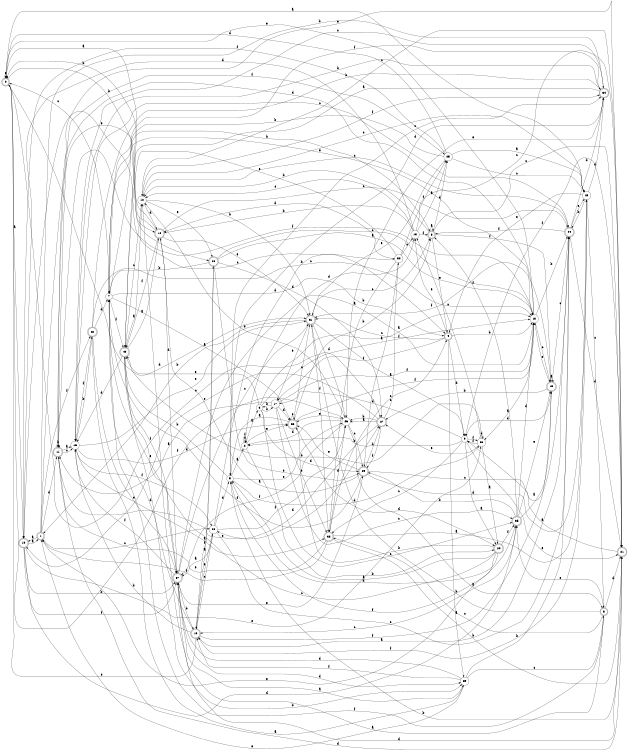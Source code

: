 digraph n33_7 {
__start0 [label="" shape="none"];

rankdir=LR;
size="8,5";

s0 [style="rounded,filled", color="black", fillcolor="white" shape="doublecircle", label="0"];
s1 [style="rounded,filled", color="black", fillcolor="white" shape="doublecircle", label="1"];
s2 [style="filled", color="black", fillcolor="white" shape="circle", label="2"];
s3 [style="rounded,filled", color="black", fillcolor="white" shape="doublecircle", label="3"];
s4 [style="rounded,filled", color="black", fillcolor="white" shape="doublecircle", label="4"];
s5 [style="filled", color="black", fillcolor="white" shape="circle", label="5"];
s6 [style="filled", color="black", fillcolor="white" shape="circle", label="6"];
s7 [style="filled", color="black", fillcolor="white" shape="circle", label="7"];
s8 [style="rounded,filled", color="black", fillcolor="white" shape="doublecircle", label="8"];
s9 [style="filled", color="black", fillcolor="white" shape="circle", label="9"];
s10 [style="rounded,filled", color="black", fillcolor="white" shape="doublecircle", label="10"];
s11 [style="rounded,filled", color="black", fillcolor="white" shape="doublecircle", label="11"];
s12 [style="filled", color="black", fillcolor="white" shape="circle", label="12"];
s13 [style="filled", color="black", fillcolor="white" shape="circle", label="13"];
s14 [style="rounded,filled", color="black", fillcolor="white" shape="doublecircle", label="14"];
s15 [style="rounded,filled", color="black", fillcolor="white" shape="doublecircle", label="15"];
s16 [style="filled", color="black", fillcolor="white" shape="circle", label="16"];
s17 [style="filled", color="black", fillcolor="white" shape="circle", label="17"];
s18 [style="filled", color="black", fillcolor="white" shape="circle", label="18"];
s19 [style="rounded,filled", color="black", fillcolor="white" shape="doublecircle", label="19"];
s20 [style="rounded,filled", color="black", fillcolor="white" shape="doublecircle", label="20"];
s21 [style="rounded,filled", color="black", fillcolor="white" shape="doublecircle", label="21"];
s22 [style="rounded,filled", color="black", fillcolor="white" shape="doublecircle", label="22"];
s23 [style="filled", color="black", fillcolor="white" shape="circle", label="23"];
s24 [style="rounded,filled", color="black", fillcolor="white" shape="doublecircle", label="24"];
s25 [style="filled", color="black", fillcolor="white" shape="circle", label="25"];
s26 [style="filled", color="black", fillcolor="white" shape="circle", label="26"];
s27 [style="rounded,filled", color="black", fillcolor="white" shape="doublecircle", label="27"];
s28 [style="rounded,filled", color="black", fillcolor="white" shape="doublecircle", label="28"];
s29 [style="rounded,filled", color="black", fillcolor="white" shape="doublecircle", label="29"];
s30 [style="filled", color="black", fillcolor="white" shape="circle", label="30"];
s31 [style="rounded,filled", color="black", fillcolor="white" shape="doublecircle", label="31"];
s32 [style="filled", color="black", fillcolor="white" shape="circle", label="32"];
s33 [style="rounded,filled", color="black", fillcolor="white" shape="doublecircle", label="33"];
s34 [style="rounded,filled", color="black", fillcolor="white" shape="doublecircle", label="34"];
s35 [style="rounded,filled", color="black", fillcolor="white" shape="doublecircle", label="35"];
s36 [style="rounded,filled", color="black", fillcolor="white" shape="doublecircle", label="36"];
s37 [style="rounded,filled", color="black", fillcolor="white" shape="doublecircle", label="37"];
s38 [style="filled", color="black", fillcolor="white" shape="circle", label="38"];
s39 [style="filled", color="black", fillcolor="white" shape="circle", label="39"];
s40 [style="rounded,filled", color="black", fillcolor="white" shape="doublecircle", label="40"];
s0 -> s19 [label="a"];
s0 -> s28 [label="b"];
s0 -> s27 [label="c"];
s0 -> s31 [label="d"];
s0 -> s0 [label="e"];
s0 -> s26 [label="f"];
s1 -> s19 [label="a"];
s1 -> s34 [label="b"];
s1 -> s30 [label="c"];
s1 -> s11 [label="d"];
s1 -> s14 [label="e"];
s1 -> s22 [label="f"];
s2 -> s6 [label="a"];
s2 -> s20 [label="b"];
s2 -> s2 [label="c"];
s2 -> s13 [label="d"];
s2 -> s36 [label="e"];
s2 -> s2 [label="f"];
s3 -> s12 [label="a"];
s3 -> s31 [label="b"];
s3 -> s33 [label="c"];
s3 -> s21 [label="d"];
s3 -> s35 [label="e"];
s3 -> s7 [label="f"];
s4 -> s39 [label="a"];
s4 -> s18 [label="b"];
s4 -> s31 [label="c"];
s4 -> s9 [label="d"];
s4 -> s13 [label="e"];
s4 -> s17 [label="f"];
s5 -> s2 [label="a"];
s5 -> s40 [label="b"];
s5 -> s34 [label="c"];
s5 -> s38 [label="d"];
s5 -> s26 [label="e"];
s5 -> s35 [label="f"];
s6 -> s18 [label="a"];
s6 -> s17 [label="b"];
s6 -> s35 [label="c"];
s6 -> s29 [label="d"];
s6 -> s40 [label="e"];
s6 -> s18 [label="f"];
s7 -> s36 [label="a"];
s7 -> s8 [label="b"];
s7 -> s0 [label="c"];
s7 -> s4 [label="d"];
s7 -> s18 [label="e"];
s7 -> s40 [label="f"];
s8 -> s8 [label="a"];
s8 -> s12 [label="b"];
s8 -> s21 [label="c"];
s8 -> s25 [label="d"];
s8 -> s4 [label="e"];
s8 -> s15 [label="f"];
s9 -> s20 [label="a"];
s9 -> s2 [label="b"];
s9 -> s33 [label="c"];
s9 -> s17 [label="d"];
s9 -> s21 [label="e"];
s9 -> s38 [label="f"];
s10 -> s28 [label="a"];
s10 -> s16 [label="b"];
s10 -> s30 [label="c"];
s10 -> s7 [label="d"];
s10 -> s0 [label="e"];
s10 -> s15 [label="f"];
s11 -> s16 [label="a"];
s11 -> s11 [label="b"];
s11 -> s16 [label="c"];
s11 -> s21 [label="d"];
s11 -> s27 [label="e"];
s11 -> s25 [label="f"];
s12 -> s40 [label="a"];
s12 -> s31 [label="b"];
s12 -> s23 [label="c"];
s12 -> s14 [label="d"];
s12 -> s28 [label="e"];
s12 -> s34 [label="f"];
s13 -> s25 [label="a"];
s13 -> s14 [label="b"];
s13 -> s21 [label="c"];
s13 -> s19 [label="d"];
s13 -> s12 [label="e"];
s13 -> s8 [label="f"];
s14 -> s0 [label="a"];
s14 -> s0 [label="b"];
s14 -> s24 [label="c"];
s14 -> s37 [label="d"];
s14 -> s31 [label="e"];
s14 -> s40 [label="f"];
s15 -> s15 [label="a"];
s15 -> s27 [label="b"];
s15 -> s24 [label="c"];
s15 -> s9 [label="d"];
s15 -> s18 [label="e"];
s15 -> s31 [label="f"];
s16 -> s33 [label="a"];
s16 -> s22 [label="b"];
s16 -> s24 [label="c"];
s16 -> s36 [label="d"];
s16 -> s31 [label="e"];
s16 -> s30 [label="f"];
s17 -> s11 [label="a"];
s17 -> s6 [label="b"];
s17 -> s35 [label="c"];
s17 -> s36 [label="d"];
s17 -> s33 [label="e"];
s17 -> s18 [label="f"];
s18 -> s38 [label="a"];
s18 -> s24 [label="b"];
s18 -> s15 [label="c"];
s18 -> s11 [label="d"];
s18 -> s0 [label="e"];
s18 -> s11 [label="f"];
s19 -> s1 [label="a"];
s19 -> s37 [label="b"];
s19 -> s4 [label="c"];
s19 -> s35 [label="d"];
s19 -> s38 [label="e"];
s19 -> s37 [label="f"];
s20 -> s5 [label="a"];
s20 -> s36 [label="b"];
s20 -> s7 [label="c"];
s20 -> s5 [label="d"];
s20 -> s1 [label="e"];
s20 -> s35 [label="f"];
s21 -> s9 [label="a"];
s21 -> s5 [label="b"];
s21 -> s12 [label="c"];
s21 -> s37 [label="d"];
s21 -> s11 [label="e"];
s21 -> s9 [label="f"];
s22 -> s39 [label="a"];
s22 -> s34 [label="b"];
s22 -> s18 [label="c"];
s22 -> s7 [label="d"];
s22 -> s37 [label="e"];
s22 -> s16 [label="f"];
s23 -> s0 [label="a"];
s23 -> s24 [label="b"];
s23 -> s3 [label="c"];
s23 -> s34 [label="d"];
s23 -> s4 [label="e"];
s23 -> s10 [label="f"];
s24 -> s10 [label="a"];
s24 -> s34 [label="b"];
s24 -> s12 [label="c"];
s24 -> s21 [label="d"];
s24 -> s23 [label="e"];
s24 -> s8 [label="f"];
s25 -> s23 [label="a"];
s25 -> s7 [label="b"];
s25 -> s23 [label="c"];
s25 -> s0 [label="d"];
s25 -> s31 [label="e"];
s25 -> s19 [label="f"];
s26 -> s3 [label="a"];
s26 -> s12 [label="b"];
s26 -> s29 [label="c"];
s26 -> s2 [label="d"];
s26 -> s36 [label="e"];
s26 -> s37 [label="f"];
s27 -> s26 [label="a"];
s27 -> s26 [label="b"];
s27 -> s32 [label="c"];
s27 -> s30 [label="d"];
s27 -> s19 [label="e"];
s27 -> s29 [label="f"];
s28 -> s18 [label="a"];
s28 -> s7 [label="b"];
s28 -> s18 [label="c"];
s28 -> s27 [label="d"];
s28 -> s29 [label="e"];
s28 -> s10 [label="f"];
s29 -> s14 [label="a"];
s29 -> s27 [label="b"];
s29 -> s24 [label="c"];
s29 -> s23 [label="d"];
s29 -> s36 [label="e"];
s29 -> s7 [label="f"];
s30 -> s37 [label="a"];
s30 -> s32 [label="b"];
s30 -> s24 [label="c"];
s30 -> s5 [label="d"];
s30 -> s10 [label="e"];
s30 -> s26 [label="f"];
s31 -> s9 [label="a"];
s31 -> s1 [label="b"];
s31 -> s8 [label="c"];
s31 -> s26 [label="d"];
s31 -> s17 [label="e"];
s31 -> s33 [label="f"];
s32 -> s29 [label="a"];
s32 -> s33 [label="b"];
s32 -> s13 [label="c"];
s32 -> s14 [label="d"];
s32 -> s40 [label="e"];
s32 -> s25 [label="f"];
s33 -> s23 [label="a"];
s33 -> s21 [label="b"];
s33 -> s4 [label="c"];
s33 -> s26 [label="d"];
s33 -> s11 [label="e"];
s33 -> s1 [label="f"];
s34 -> s40 [label="a"];
s34 -> s16 [label="b"];
s34 -> s16 [label="c"];
s34 -> s5 [label="d"];
s34 -> s26 [label="e"];
s34 -> s7 [label="f"];
s35 -> s15 [label="a"];
s35 -> s29 [label="b"];
s35 -> s10 [label="c"];
s35 -> s18 [label="d"];
s35 -> s15 [label="e"];
s35 -> s8 [label="f"];
s36 -> s5 [label="a"];
s36 -> s8 [label="b"];
s36 -> s31 [label="c"];
s36 -> s20 [label="d"];
s36 -> s36 [label="e"];
s36 -> s18 [label="f"];
s37 -> s18 [label="a"];
s37 -> s10 [label="b"];
s37 -> s31 [label="c"];
s37 -> s39 [label="d"];
s37 -> s29 [label="e"];
s37 -> s16 [label="f"];
s38 -> s20 [label="a"];
s38 -> s40 [label="b"];
s38 -> s13 [label="c"];
s38 -> s38 [label="d"];
s38 -> s27 [label="e"];
s38 -> s9 [label="f"];
s39 -> s37 [label="a"];
s39 -> s24 [label="b"];
s39 -> s3 [label="c"];
s39 -> s37 [label="d"];
s39 -> s1 [label="e"];
s39 -> s10 [label="f"];
s40 -> s14 [label="a"];
s40 -> s39 [label="b"];
s40 -> s12 [label="c"];
s40 -> s16 [label="d"];
s40 -> s37 [label="e"];
s40 -> s37 [label="f"];

}